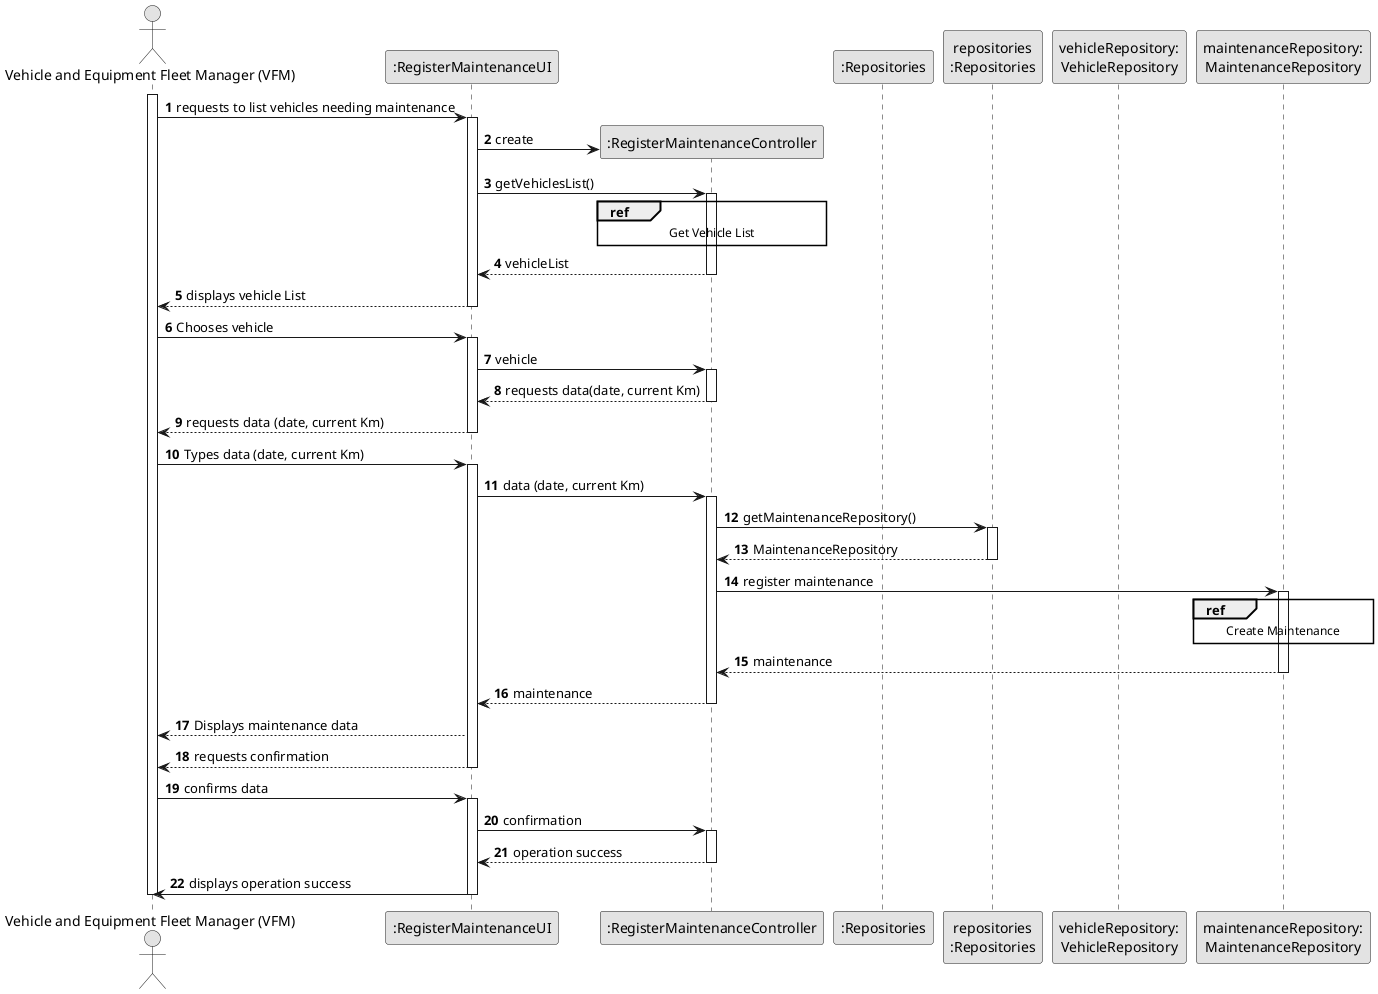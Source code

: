 @startuml
skinparam monochrome true
skinparam packageStyle rectangle
skinparam shadowing false

autonumber

'hide footbox
actor "Vehicle and Equipment Fleet Manager (VFM)" as VFM
participant ":RegisterMaintenanceUI" as UI
participant ":RegisterMaintenanceController" as CTRL
participant ":Repositories" as RepositorySingleton
participant "repositories\n:Repositories" as PLAT
participant "vehicleRepository:\nVehicleRepository" as VehicleRepository
participant "maintenanceRepository:\nMaintenanceRepository" as MaintenanceRepository

activate VFM

    VFM -> UI : requests to list vehicles needing maintenance
    activate UI

        UI -> CTRL** : create

        UI -> CTRL : getVehiclesList()
        activate CTRL

             ref over CTRL
                Get Vehicle List
             end ref

            CTRL --> UI : vehicleList
            deactivate CTRL

            UI --> VFM : displays vehicle List
            deactivate UI

            VFM -> UI : Chooses vehicle
            activate UI

            UI -> CTRL : vehicle
            activate CTRL

            CTRL --> UI : requests data(date, current Km)
            deactivate CTRL

            UI --> VFM : requests data (date, current Km)
            deactivate

            VFM -> UI : Types data (date, current Km)
            activate UI

            UI -> CTRL : data (date, current Km)
            activate CTRL

            CTRL -> PLAT : getMaintenanceRepository()
            activate PLAT

            PLAT --> CTRL : MaintenanceRepository
            deactivate

            CTRL -> MaintenanceRepository : register maintenance
            activate MaintenanceRepository

                ref over MaintenanceRepository
                    Create Maintenance
                end

               MaintenanceRepository --> CTRL : maintenance
               deactivate
               CTRL --> UI : maintenance
               deactivate
               UI --> VFM : Displays maintenance data
               UI --> VFM : requests confirmation
               deactivate
               VFM -> UI : confirms data
               activate UI

               UI -> CTRL : confirmation
               activate CTRL

               CTRL --> UI : operation success
               deactivate
               UI -> VFM : displays operation success
               deactivate

               deactivate VFM

@enduml